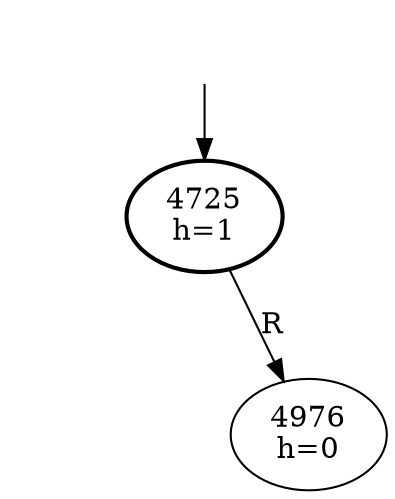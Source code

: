 digraph {
  DUMMY [style=invis];
  DUMMY -> 4725;
  4725 [penwidth=2];

  4725 [label="4725\nh=1"];

  4725 -> L_4725 [style=invis];
  L_4725 [style=invis];

  4725 -> 4976 [label="R"];
  4976 [label="4976\nh=0"];



}
